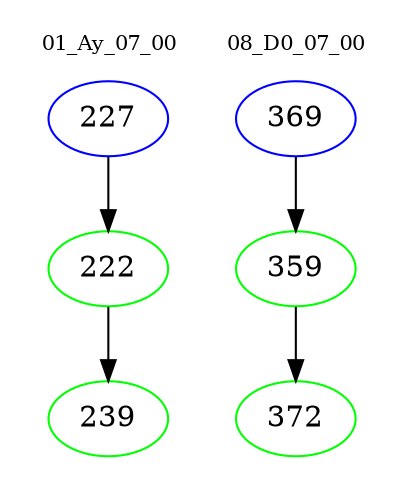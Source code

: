 digraph{
subgraph cluster_0 {
color = white
label = "01_Ay_07_00";
fontsize=10;
T0_227 [label="227", color="blue"]
T0_227 -> T0_222 [color="black"]
T0_222 [label="222", color="green"]
T0_222 -> T0_239 [color="black"]
T0_239 [label="239", color="green"]
}
subgraph cluster_1 {
color = white
label = "08_D0_07_00";
fontsize=10;
T1_369 [label="369", color="blue"]
T1_369 -> T1_359 [color="black"]
T1_359 [label="359", color="green"]
T1_359 -> T1_372 [color="black"]
T1_372 [label="372", color="green"]
}
}
